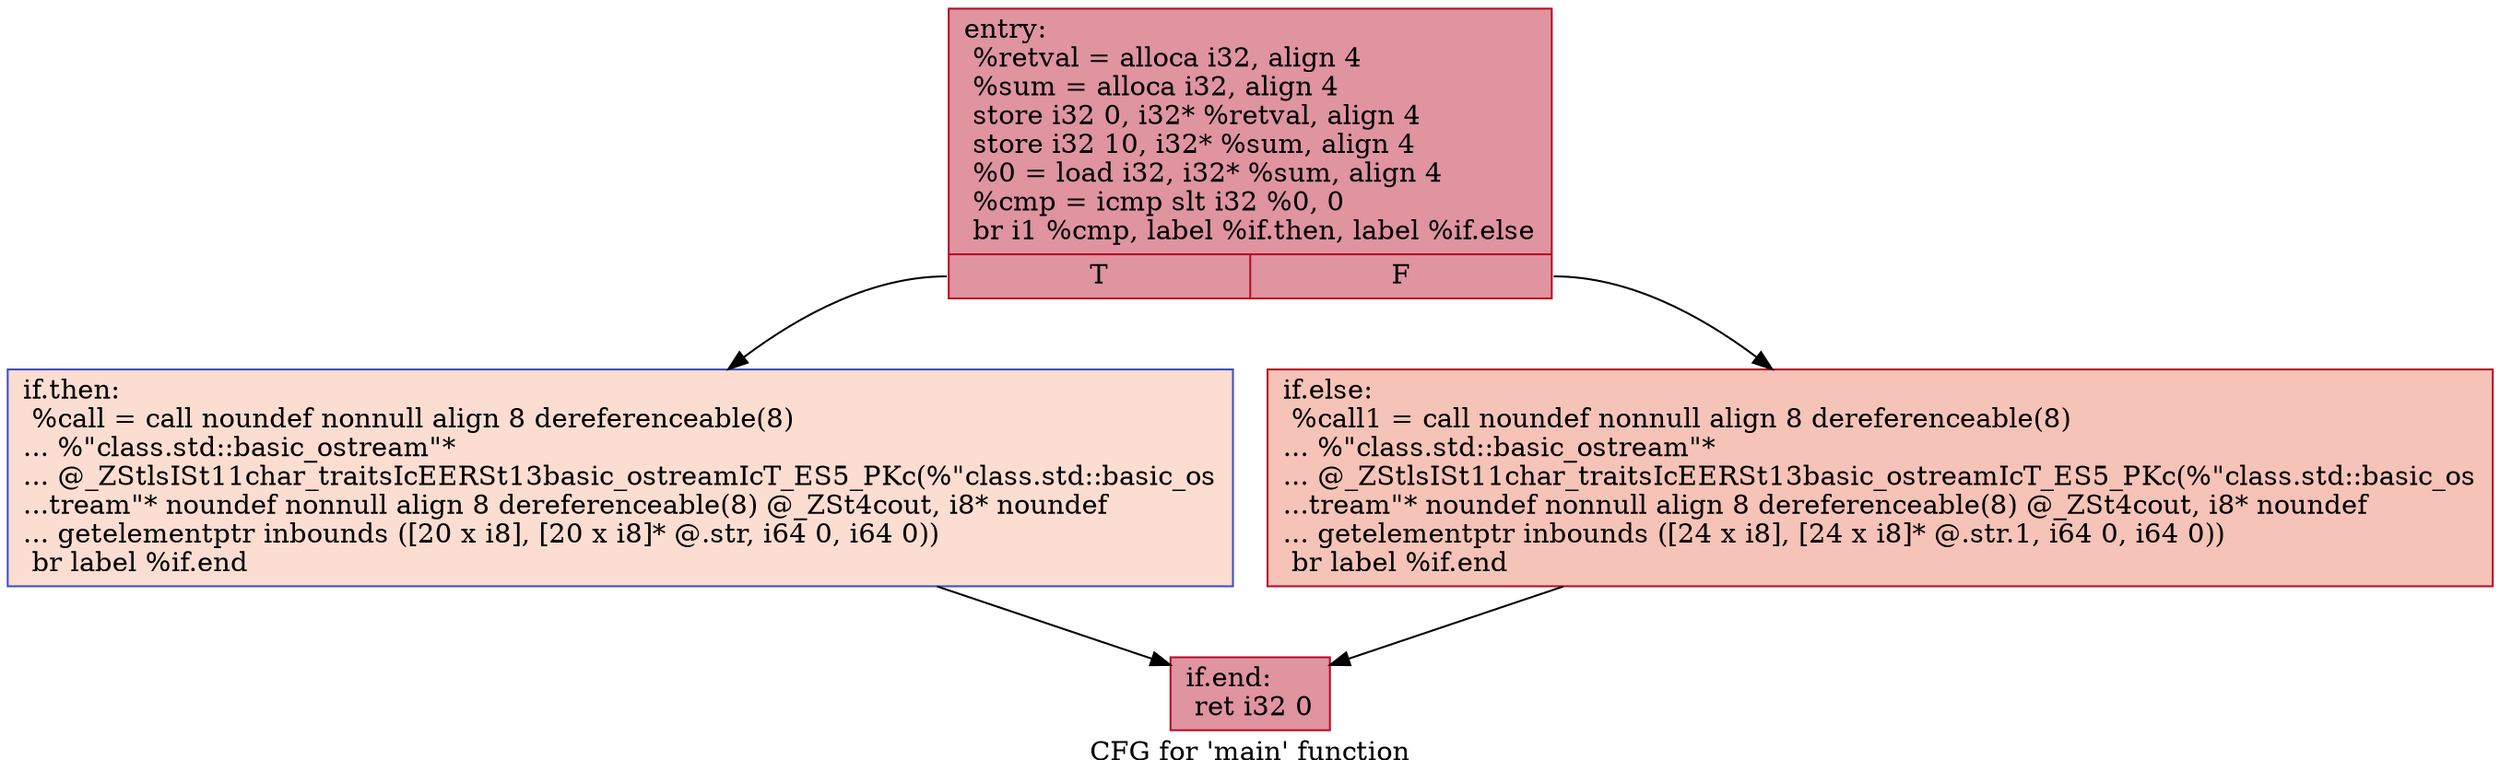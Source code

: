 digraph "CFG for 'main' function" {
	label="CFG for 'main' function";

	Node0x562f2c7eb2d0 [shape=record,color="#b70d28ff", style=filled, fillcolor="#b70d2870",label="{entry:\l  %retval = alloca i32, align 4\l  %sum = alloca i32, align 4\l  store i32 0, i32* %retval, align 4\l  store i32 10, i32* %sum, align 4\l  %0 = load i32, i32* %sum, align 4\l  %cmp = icmp slt i32 %0, 0\l  br i1 %cmp, label %if.then, label %if.else\l|{<s0>T|<s1>F}}"];
	Node0x562f2c7eb2d0:s0 -> Node0x562f2c7eb7b0;
	Node0x562f2c7eb2d0:s1 -> Node0x562f2c7eb820;
	Node0x562f2c7eb7b0 [shape=record,color="#3d50c3ff", style=filled, fillcolor="#f7b39670",label="{if.then:                                          \l  %call = call noundef nonnull align 8 dereferenceable(8)\l... %\"class.std::basic_ostream\"*\l... @_ZStlsISt11char_traitsIcEERSt13basic_ostreamIcT_ES5_PKc(%\"class.std::basic_os\l...tream\"* noundef nonnull align 8 dereferenceable(8) @_ZSt4cout, i8* noundef\l... getelementptr inbounds ([20 x i8], [20 x i8]* @.str, i64 0, i64 0))\l  br label %if.end\l}"];
	Node0x562f2c7eb7b0 -> Node0x562f2c7ebc90;
	Node0x562f2c7eb820 [shape=record,color="#b70d28ff", style=filled, fillcolor="#e8765c70",label="{if.else:                                          \l  %call1 = call noundef nonnull align 8 dereferenceable(8)\l... %\"class.std::basic_ostream\"*\l... @_ZStlsISt11char_traitsIcEERSt13basic_ostreamIcT_ES5_PKc(%\"class.std::basic_os\l...tream\"* noundef nonnull align 8 dereferenceable(8) @_ZSt4cout, i8* noundef\l... getelementptr inbounds ([24 x i8], [24 x i8]* @.str.1, i64 0, i64 0))\l  br label %if.end\l}"];
	Node0x562f2c7eb820 -> Node0x562f2c7ebc90;
	Node0x562f2c7ebc90 [shape=record,color="#b70d28ff", style=filled, fillcolor="#b70d2870",label="{if.end:                                           \l  ret i32 0\l}"];
}

